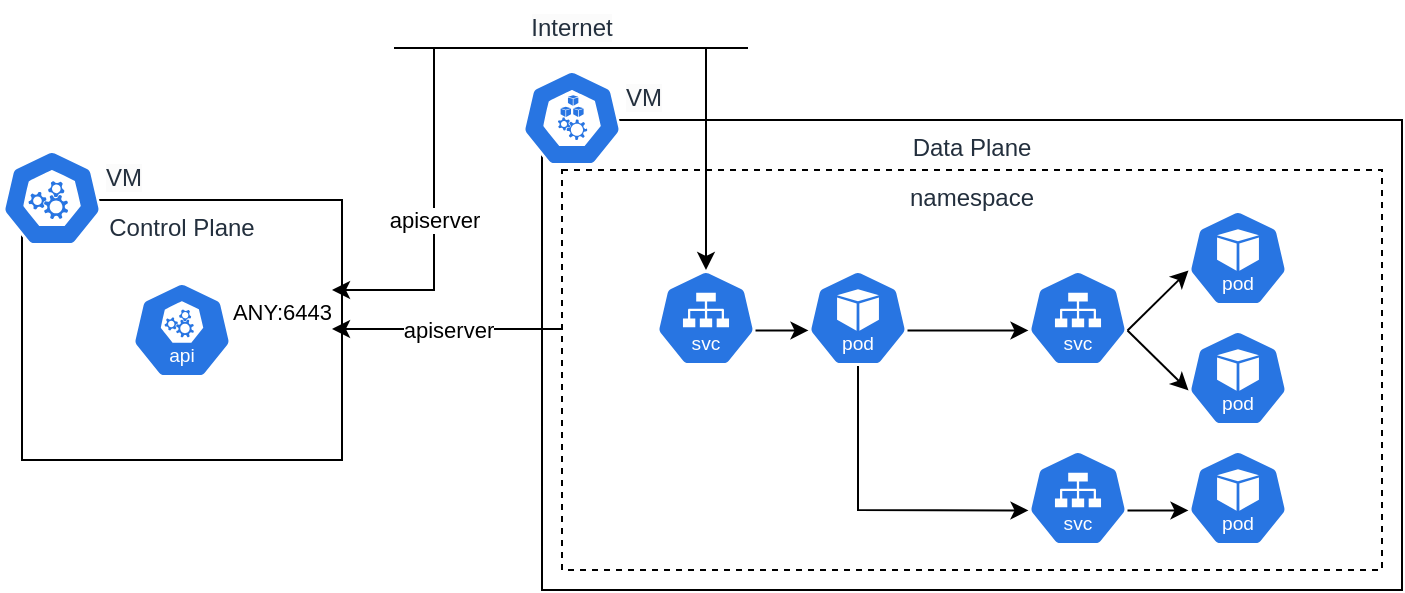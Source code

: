 <mxfile version="23.1.2" type="device">
  <diagram name="페이지-1" id="6Ciud2LX_YON1yYENwLM">
    <mxGraphModel dx="884" dy="757" grid="0" gridSize="10" guides="1" tooltips="1" connect="1" arrows="1" fold="1" page="1" pageScale="1" pageWidth="827" pageHeight="1169" math="0" shadow="0">
      <root>
        <mxCell id="0" />
        <mxCell id="1" parent="0" />
        <mxCell id="OnEs7zNqJqw-kV35xcPl-3" value="Control Plane" style="fillColor=default;strokeColor=default;dashed=0;verticalAlign=top;fontStyle=0;fontColor=#232F3D;whiteSpace=wrap;html=1;" vertex="1" parent="1">
          <mxGeometry x="74" y="233" width="160" height="130" as="geometry" />
        </mxCell>
        <mxCell id="OnEs7zNqJqw-kV35xcPl-1" value="" style="aspect=fixed;sketch=0;html=1;dashed=0;whitespace=wrap;fillColor=#2875E2;strokeColor=#ffffff;points=[[0.005,0.63,0],[0.1,0.2,0],[0.9,0.2,0],[0.5,0,0],[0.995,0.63,0],[0.72,0.99,0],[0.5,1,0],[0.28,0.99,0]];shape=mxgraph.kubernetes.icon2;prIcon=control_plane" vertex="1" parent="1">
          <mxGeometry x="64" y="208" width="50" height="48" as="geometry" />
        </mxCell>
        <mxCell id="OnEs7zNqJqw-kV35xcPl-5" value="" style="aspect=fixed;sketch=0;html=1;dashed=0;whitespace=wrap;fillColor=#2875E2;strokeColor=#ffffff;points=[[0.005,0.63,0],[0.1,0.2,0],[0.9,0.2,0],[0.5,0,0],[0.995,0.63,0],[0.72,0.99,0],[0.5,1,0],[0.28,0.99,0]];shape=mxgraph.kubernetes.icon2;kubernetesLabel=1;prIcon=api" vertex="1" parent="1">
          <mxGeometry x="129" y="274" width="50" height="48" as="geometry" />
        </mxCell>
        <mxCell id="OnEs7zNqJqw-kV35xcPl-6" value="&lt;span style=&quot;color: rgb(35, 47, 61); font-family: Helvetica; font-size: 12px; font-style: normal; font-variant-ligatures: normal; font-variant-caps: normal; font-weight: 400; letter-spacing: normal; orphans: 2; text-align: center; text-indent: 0px; text-transform: none; widows: 2; word-spacing: 0px; -webkit-text-stroke-width: 0px; background-color: rgb(251, 251, 251); text-decoration-thickness: initial; text-decoration-style: initial; text-decoration-color: initial; float: none; display: inline !important;&quot;&gt;VM&lt;/span&gt;" style="text;whiteSpace=wrap;html=1;" vertex="1" parent="1">
          <mxGeometry x="114" y="208" width="70" height="30" as="geometry" />
        </mxCell>
        <mxCell id="OnEs7zNqJqw-kV35xcPl-7" value="Data Plane" style="fillColor=default;strokeColor=default;dashed=0;verticalAlign=top;fontStyle=0;fontColor=#232F3D;whiteSpace=wrap;html=1;" vertex="1" parent="1">
          <mxGeometry x="334" y="193" width="430" height="235" as="geometry" />
        </mxCell>
        <mxCell id="OnEs7zNqJqw-kV35xcPl-10" value="&lt;span style=&quot;color: rgb(35, 47, 61); font-family: Helvetica; font-size: 12px; font-style: normal; font-variant-ligatures: normal; font-variant-caps: normal; font-weight: 400; letter-spacing: normal; orphans: 2; text-align: center; text-indent: 0px; text-transform: none; widows: 2; word-spacing: 0px; -webkit-text-stroke-width: 0px; background-color: rgb(251, 251, 251); text-decoration-thickness: initial; text-decoration-style: initial; text-decoration-color: initial; float: none; display: inline !important;&quot;&gt;VM&lt;/span&gt;" style="text;whiteSpace=wrap;html=1;" vertex="1" parent="1">
          <mxGeometry x="374" y="168" width="70" height="30" as="geometry" />
        </mxCell>
        <mxCell id="OnEs7zNqJqw-kV35xcPl-11" value="" style="aspect=fixed;sketch=0;html=1;dashed=0;whitespace=wrap;fillColor=#2875E2;strokeColor=#ffffff;points=[[0.005,0.63,0],[0.1,0.2,0],[0.9,0.2,0],[0.5,0,0],[0.995,0.63,0],[0.72,0.99,0],[0.5,1,0],[0.28,0.99,0]];shape=mxgraph.kubernetes.icon2;prIcon=node" vertex="1" parent="1">
          <mxGeometry x="324" y="168" width="50" height="48" as="geometry" />
        </mxCell>
        <mxCell id="OnEs7zNqJqw-kV35xcPl-15" value="" style="endArrow=classic;html=1;rounded=0;" edge="1" parent="1">
          <mxGeometry relative="1" as="geometry">
            <mxPoint x="344" y="297.5" as="sourcePoint" />
            <mxPoint x="229" y="297.5" as="targetPoint" />
          </mxGeometry>
        </mxCell>
        <mxCell id="OnEs7zNqJqw-kV35xcPl-16" value="apiserver" style="edgeLabel;resizable=0;html=1;align=center;verticalAlign=middle;" connectable="0" vertex="1" parent="OnEs7zNqJqw-kV35xcPl-15">
          <mxGeometry relative="1" as="geometry" />
        </mxCell>
        <mxCell id="OnEs7zNqJqw-kV35xcPl-18" value="ANY:6443" style="edgeLabel;resizable=0;html=1;align=right;verticalAlign=bottom;" connectable="0" vertex="1" parent="OnEs7zNqJqw-kV35xcPl-15">
          <mxGeometry x="1" relative="1" as="geometry" />
        </mxCell>
        <mxCell id="OnEs7zNqJqw-kV35xcPl-20" value="namespace" style="fillColor=default;strokeColor=default;dashed=1;verticalAlign=top;fontStyle=0;fontColor=#232F3D;whiteSpace=wrap;html=1;" vertex="1" parent="1">
          <mxGeometry x="344" y="218" width="410" height="200" as="geometry" />
        </mxCell>
        <mxCell id="OnEs7zNqJqw-kV35xcPl-21" value="" style="aspect=fixed;sketch=0;html=1;dashed=0;whitespace=wrap;fillColor=#2875E2;strokeColor=#ffffff;points=[[0.005,0.63,0],[0.1,0.2,0],[0.9,0.2,0],[0.5,0,0],[0.995,0.63,0],[0.72,0.99,0],[0.5,1,0],[0.28,0.99,0]];shape=mxgraph.kubernetes.icon2;kubernetesLabel=1;prIcon=svc" vertex="1" parent="1">
          <mxGeometry x="391" y="268" width="50" height="48" as="geometry" />
        </mxCell>
        <mxCell id="OnEs7zNqJqw-kV35xcPl-24" value="" style="aspect=fixed;sketch=0;html=1;dashed=0;whitespace=wrap;fillColor=#2875E2;strokeColor=#ffffff;points=[[0.005,0.63,0],[0.1,0.2,0],[0.9,0.2,0],[0.5,0,0],[0.995,0.63,0],[0.72,0.99,0],[0.5,1,0],[0.28,0.99,0]];shape=mxgraph.kubernetes.icon2;kubernetesLabel=1;prIcon=svc" vertex="1" parent="1">
          <mxGeometry x="577" y="268" width="50" height="48" as="geometry" />
        </mxCell>
        <mxCell id="OnEs7zNqJqw-kV35xcPl-26" value="" style="aspect=fixed;sketch=0;html=1;dashed=0;whitespace=wrap;fillColor=#2875E2;strokeColor=#ffffff;points=[[0.005,0.63,0],[0.1,0.2,0],[0.9,0.2,0],[0.5,0,0],[0.995,0.63,0],[0.72,0.99,0],[0.5,1,0],[0.28,0.99,0]];shape=mxgraph.kubernetes.icon2;kubernetesLabel=1;prIcon=pod" vertex="1" parent="1">
          <mxGeometry x="467" y="268" width="50" height="48" as="geometry" />
        </mxCell>
        <mxCell id="OnEs7zNqJqw-kV35xcPl-27" value="" style="aspect=fixed;sketch=0;html=1;dashed=0;whitespace=wrap;fillColor=#2875E2;strokeColor=#ffffff;points=[[0.005,0.63,0],[0.1,0.2,0],[0.9,0.2,0],[0.5,0,0],[0.995,0.63,0],[0.72,0.99,0],[0.5,1,0],[0.28,0.99,0]];shape=mxgraph.kubernetes.icon2;kubernetesLabel=1;prIcon=pod" vertex="1" parent="1">
          <mxGeometry x="657" y="238" width="50" height="48" as="geometry" />
        </mxCell>
        <mxCell id="OnEs7zNqJqw-kV35xcPl-28" value="" style="aspect=fixed;sketch=0;html=1;dashed=0;whitespace=wrap;fillColor=#2875E2;strokeColor=#ffffff;points=[[0.005,0.63,0],[0.1,0.2,0],[0.9,0.2,0],[0.5,0,0],[0.995,0.63,0],[0.72,0.99,0],[0.5,1,0],[0.28,0.99,0]];shape=mxgraph.kubernetes.icon2;kubernetesLabel=1;prIcon=pod" vertex="1" parent="1">
          <mxGeometry x="657" y="298" width="50" height="48" as="geometry" />
        </mxCell>
        <mxCell id="OnEs7zNqJqw-kV35xcPl-29" value="" style="endArrow=classic;html=1;rounded=0;entryX=0.5;entryY=0;entryDx=0;entryDy=0;entryPerimeter=0;" edge="1" parent="1" target="OnEs7zNqJqw-kV35xcPl-21">
          <mxGeometry width="50" height="50" relative="1" as="geometry">
            <mxPoint x="416" y="157" as="sourcePoint" />
            <mxPoint x="484" y="58" as="targetPoint" />
          </mxGeometry>
        </mxCell>
        <mxCell id="OnEs7zNqJqw-kV35xcPl-31" value="" style="endArrow=classic;html=1;rounded=0;entryX=0.005;entryY=0.63;entryDx=0;entryDy=0;entryPerimeter=0;exitX=0.995;exitY=0.63;exitDx=0;exitDy=0;exitPerimeter=0;" edge="1" parent="1" source="OnEs7zNqJqw-kV35xcPl-21" target="OnEs7zNqJqw-kV35xcPl-26">
          <mxGeometry width="50" height="50" relative="1" as="geometry">
            <mxPoint x="427" y="142" as="sourcePoint" />
            <mxPoint x="426" y="278" as="targetPoint" />
          </mxGeometry>
        </mxCell>
        <mxCell id="OnEs7zNqJqw-kV35xcPl-32" value="" style="endArrow=classic;html=1;rounded=0;exitX=0.995;exitY=0.63;exitDx=0;exitDy=0;exitPerimeter=0;entryX=0.005;entryY=0.63;entryDx=0;entryDy=0;entryPerimeter=0;" edge="1" parent="1" source="OnEs7zNqJqw-kV35xcPl-26" target="OnEs7zNqJqw-kV35xcPl-24">
          <mxGeometry width="50" height="50" relative="1" as="geometry">
            <mxPoint x="507" y="302" as="sourcePoint" />
            <mxPoint x="477" y="308" as="targetPoint" />
          </mxGeometry>
        </mxCell>
        <mxCell id="OnEs7zNqJqw-kV35xcPl-37" value="" style="endArrow=classic;html=1;rounded=0;entryX=0.005;entryY=0.63;entryDx=0;entryDy=0;entryPerimeter=0;exitX=0.995;exitY=0.63;exitDx=0;exitDy=0;exitPerimeter=0;" edge="1" parent="1" source="OnEs7zNqJqw-kV35xcPl-24" target="OnEs7zNqJqw-kV35xcPl-28">
          <mxGeometry width="50" height="50" relative="1" as="geometry">
            <mxPoint x="527" y="308" as="sourcePoint" />
            <mxPoint x="587" y="308" as="targetPoint" />
          </mxGeometry>
        </mxCell>
        <mxCell id="OnEs7zNqJqw-kV35xcPl-38" value="" style="endArrow=classic;html=1;rounded=0;entryX=0.005;entryY=0.63;entryDx=0;entryDy=0;entryPerimeter=0;exitX=0.995;exitY=0.63;exitDx=0;exitDy=0;exitPerimeter=0;" edge="1" parent="1" source="OnEs7zNqJqw-kV35xcPl-24" target="OnEs7zNqJqw-kV35xcPl-27">
          <mxGeometry width="50" height="50" relative="1" as="geometry">
            <mxPoint x="637" y="308" as="sourcePoint" />
            <mxPoint x="667" y="338" as="targetPoint" />
          </mxGeometry>
        </mxCell>
        <mxCell id="OnEs7zNqJqw-kV35xcPl-39" value="" style="aspect=fixed;sketch=0;html=1;dashed=0;whitespace=wrap;fillColor=#2875E2;strokeColor=#ffffff;points=[[0.005,0.63,0],[0.1,0.2,0],[0.9,0.2,0],[0.5,0,0],[0.995,0.63,0],[0.72,0.99,0],[0.5,1,0],[0.28,0.99,0]];shape=mxgraph.kubernetes.icon2;kubernetesLabel=1;prIcon=svc" vertex="1" parent="1">
          <mxGeometry x="577" y="358" width="50" height="48" as="geometry" />
        </mxCell>
        <mxCell id="OnEs7zNqJqw-kV35xcPl-40" value="" style="aspect=fixed;sketch=0;html=1;dashed=0;whitespace=wrap;fillColor=#2875E2;strokeColor=#ffffff;points=[[0.005,0.63,0],[0.1,0.2,0],[0.9,0.2,0],[0.5,0,0],[0.995,0.63,0],[0.72,0.99,0],[0.5,1,0],[0.28,0.99,0]];shape=mxgraph.kubernetes.icon2;kubernetesLabel=1;prIcon=pod" vertex="1" parent="1">
          <mxGeometry x="657" y="358" width="50" height="48" as="geometry" />
        </mxCell>
        <mxCell id="OnEs7zNqJqw-kV35xcPl-41" value="" style="endArrow=classic;html=1;rounded=0;entryX=0.005;entryY=0.63;entryDx=0;entryDy=0;entryPerimeter=0;exitX=0.995;exitY=0.63;exitDx=0;exitDy=0;exitPerimeter=0;" edge="1" parent="1" source="OnEs7zNqJqw-kV35xcPl-39" target="OnEs7zNqJqw-kV35xcPl-40">
          <mxGeometry width="50" height="50" relative="1" as="geometry">
            <mxPoint x="637" y="398" as="sourcePoint" />
            <mxPoint x="667" y="428" as="targetPoint" />
          </mxGeometry>
        </mxCell>
        <mxCell id="OnEs7zNqJqw-kV35xcPl-42" value="" style="endArrow=classic;html=1;rounded=0;exitX=0.5;exitY=1;exitDx=0;exitDy=0;exitPerimeter=0;entryX=0.005;entryY=0.63;entryDx=0;entryDy=0;entryPerimeter=0;" edge="1" parent="1" source="OnEs7zNqJqw-kV35xcPl-26" target="OnEs7zNqJqw-kV35xcPl-39">
          <mxGeometry width="50" height="50" relative="1" as="geometry">
            <mxPoint x="490" y="346" as="sourcePoint" />
            <mxPoint x="550" y="346" as="targetPoint" />
            <Array as="points">
              <mxPoint x="492" y="388" />
            </Array>
          </mxGeometry>
        </mxCell>
        <mxCell id="OnEs7zNqJqw-kV35xcPl-44" value="" style="endArrow=none;html=1;rounded=0;" edge="1" parent="1">
          <mxGeometry width="50" height="50" relative="1" as="geometry">
            <mxPoint x="260" y="157" as="sourcePoint" />
            <mxPoint x="437" y="157" as="targetPoint" />
          </mxGeometry>
        </mxCell>
        <mxCell id="OnEs7zNqJqw-kV35xcPl-45" value="&lt;span style=&quot;color: rgb(35, 47, 61); font-family: Helvetica; font-size: 12px; font-style: normal; font-variant-ligatures: normal; font-variant-caps: normal; font-weight: 400; letter-spacing: normal; orphans: 2; text-indent: 0px; text-transform: none; widows: 2; word-spacing: 0px; -webkit-text-stroke-width: 0px; background-color: rgb(251, 251, 251); text-decoration-thickness: initial; text-decoration-style: initial; text-decoration-color: initial; float: none; display: inline !important;&quot;&gt;Internet&lt;/span&gt;" style="text;whiteSpace=wrap;html=1;align=center;" vertex="1" parent="1">
          <mxGeometry x="326" y="133" width="46" height="20" as="geometry" />
        </mxCell>
        <mxCell id="OnEs7zNqJqw-kV35xcPl-46" value="" style="endArrow=classic;html=1;rounded=0;" edge="1" parent="1">
          <mxGeometry relative="1" as="geometry">
            <mxPoint x="280" y="157" as="sourcePoint" />
            <mxPoint x="229" y="278" as="targetPoint" />
            <Array as="points">
              <mxPoint x="280" y="278" />
            </Array>
          </mxGeometry>
        </mxCell>
        <mxCell id="OnEs7zNqJqw-kV35xcPl-47" value="apiserver" style="edgeLabel;resizable=0;html=1;align=center;verticalAlign=middle;" connectable="0" vertex="1" parent="OnEs7zNqJqw-kV35xcPl-46">
          <mxGeometry relative="1" as="geometry" />
        </mxCell>
      </root>
    </mxGraphModel>
  </diagram>
</mxfile>
